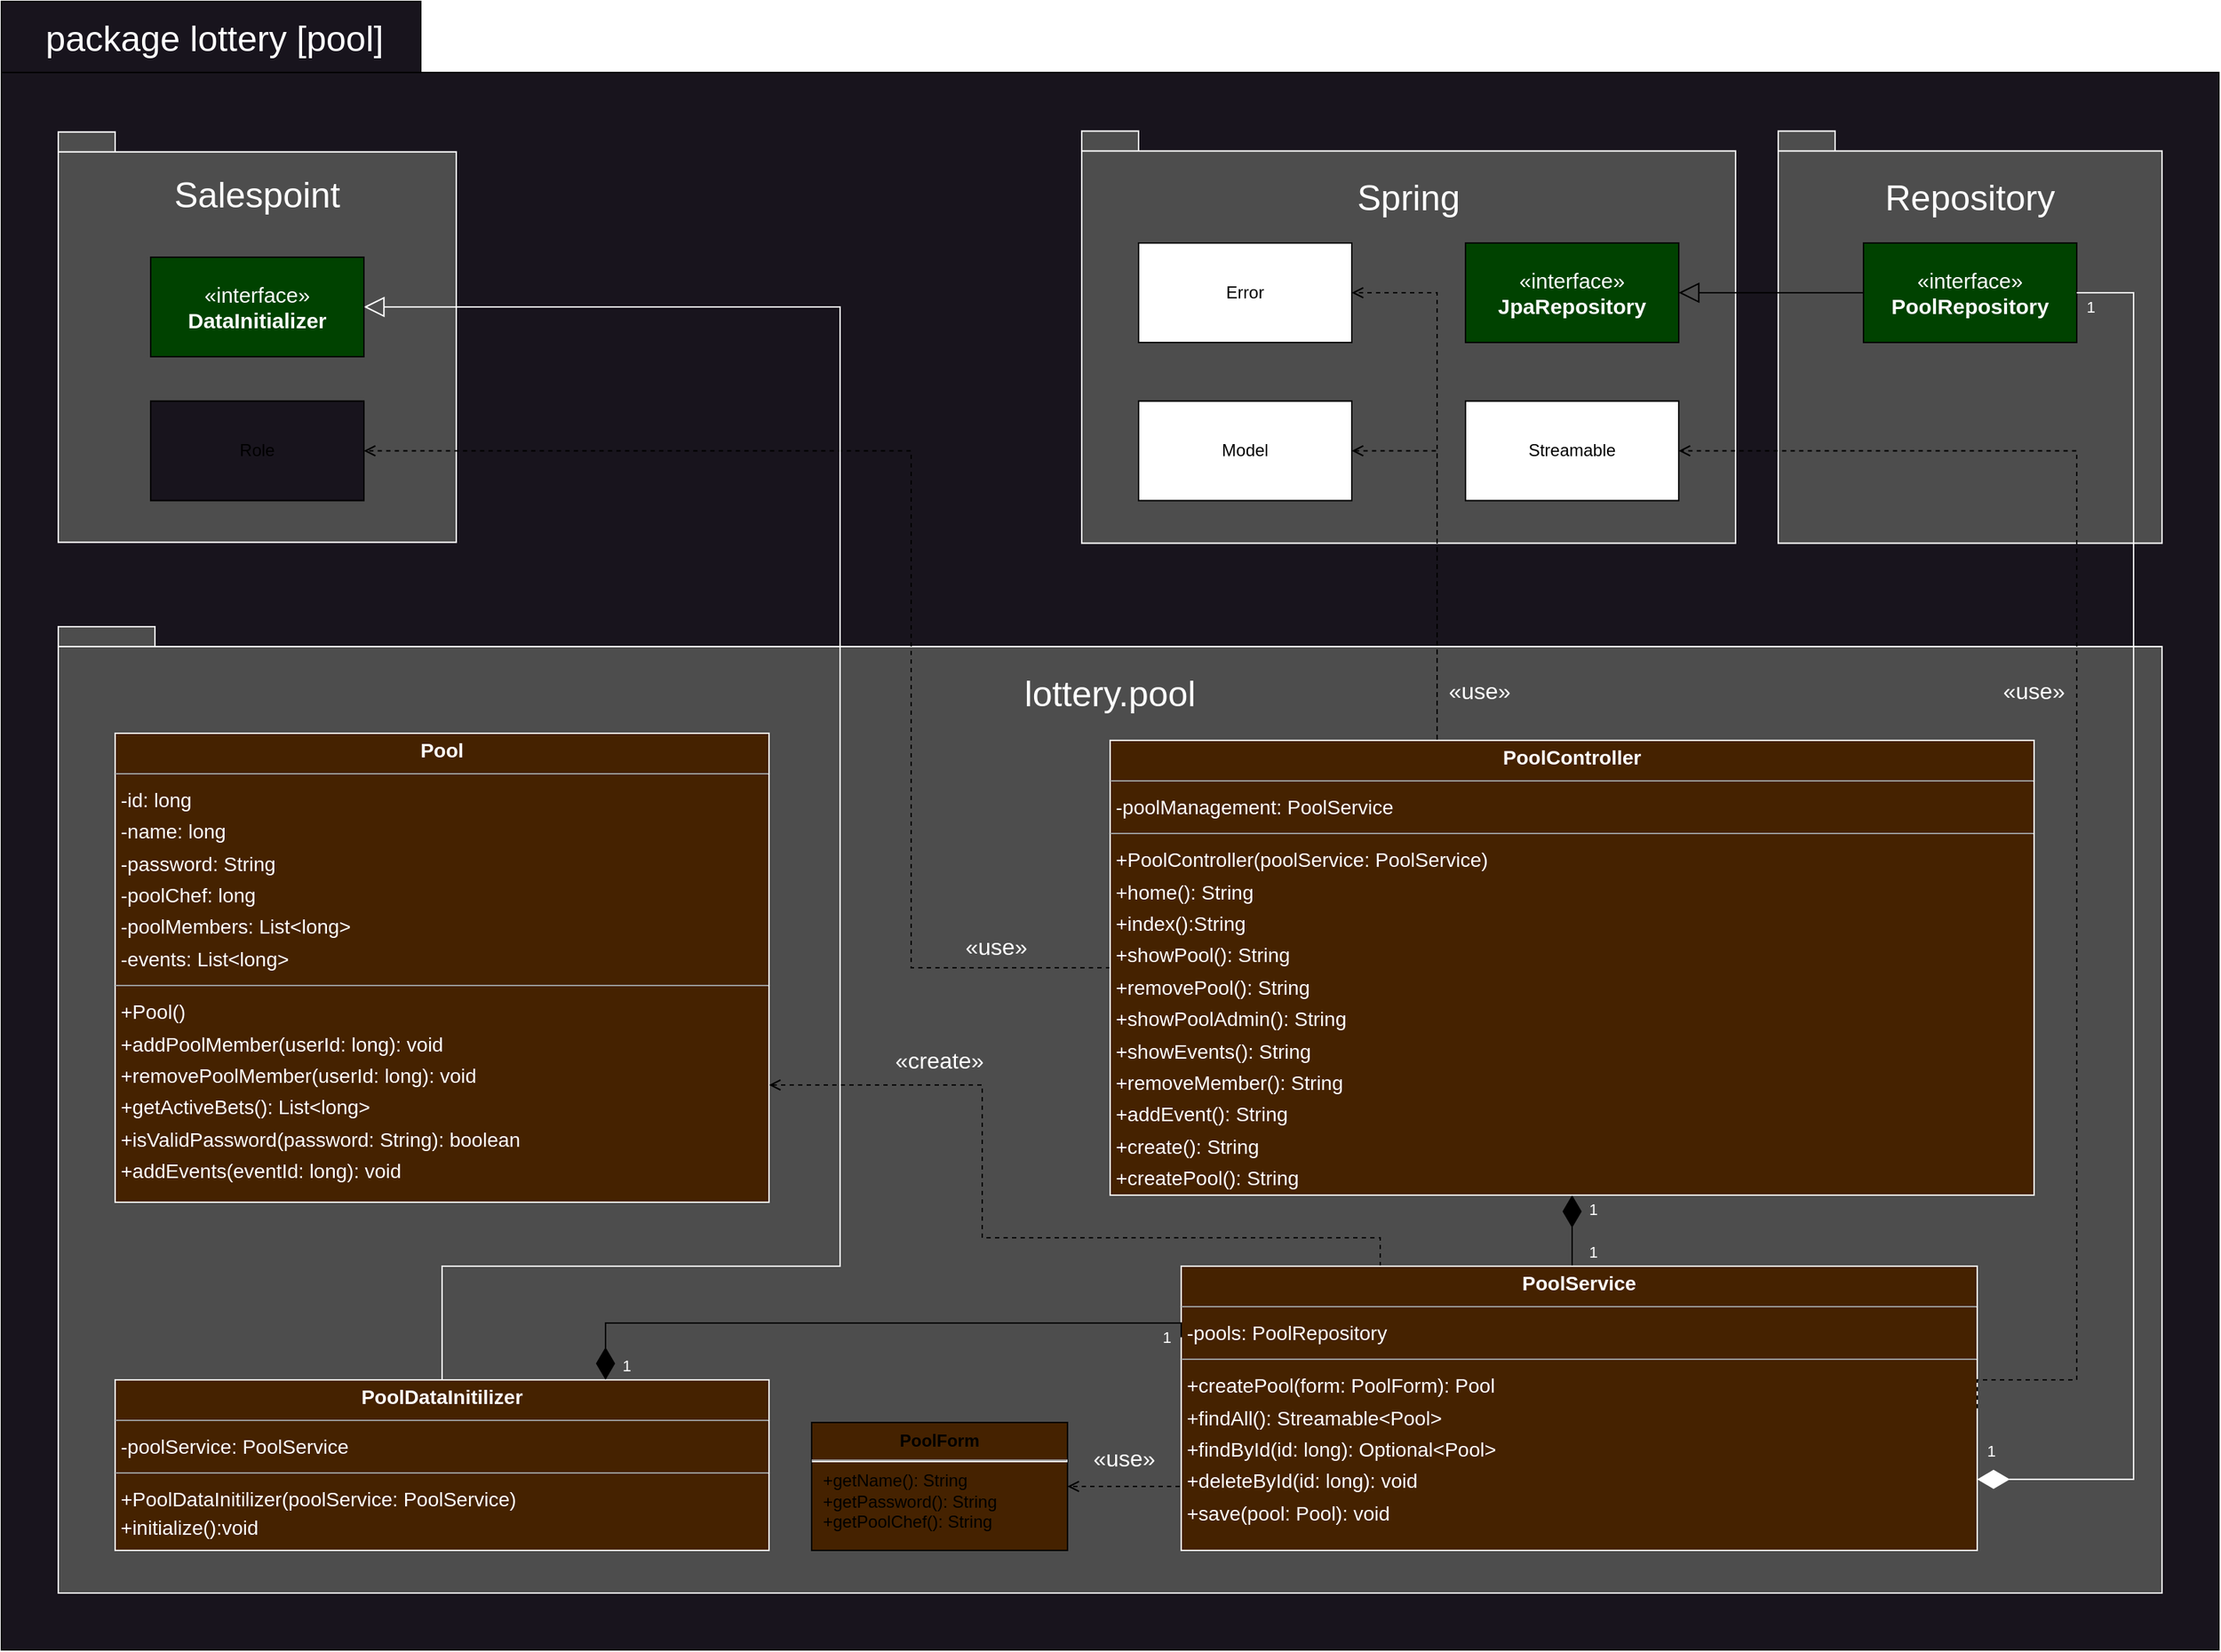<mxfile version="22.0.3" type="device">
  <diagram id="vglggvh8WUm3zItQZFIH" name="Página-1">
    <mxGraphModel dx="2065" dy="789" grid="1" gridSize="10" guides="1" tooltips="1" connect="1" arrows="1" fold="1" page="0" pageScale="1" pageWidth="827" pageHeight="1169" background="none" math="0" shadow="0">
      <root>
        <mxCell id="0" />
        <mxCell id="1" parent="0" />
        <mxCell id="mzTn6fQwnGePJBqGaF37-24" value="package" style="shape=folder;fontStyle=1;spacingTop=10;tabWidth=295;tabHeight=50;tabPosition=left;html=1;whiteSpace=wrap;fontSize=16;fillColor=#18141D;" parent="1" vertex="1">
          <mxGeometry x="-630" y="100" width="1560" height="1160" as="geometry" />
        </mxCell>
        <mxCell id="8zJ1fT2Ts9cd97_TS-OQ-8" value="&lt;p style=&quot;font-size: 25px;&quot;&gt;&lt;span style=&quot;font-weight: normal;&quot;&gt;Spring&lt;/span&gt;&lt;/p&gt;" style="shape=folder;fontStyle=0;spacingTop=0;tabWidth=40;tabHeight=14;tabPosition=left;html=1;whiteSpace=wrap;align=center;fillColor=#4D4D4D;strokeColor=#FFFFFF;fontColor=#ffffff;gradientColor=none;fontSize=25;verticalAlign=top;labelPosition=center;verticalLabelPosition=middle;horizontal=1;" parent="1" vertex="1">
          <mxGeometry x="130" y="191.25" width="460" height="290" as="geometry" />
        </mxCell>
        <mxCell id="8zJ1fT2Ts9cd97_TS-OQ-4" value="&lt;h3 style=&quot;font-size: 25px;&quot;&gt;&lt;span style=&quot;font-weight: normal;&quot;&gt;lottery.pool&lt;/span&gt;&lt;/h3&gt;" style="shape=folder;fontStyle=0;spacingTop=0;tabWidth=40;tabHeight=14;tabPosition=left;html=1;whiteSpace=wrap;align=center;fillColor=#4D4D4D;strokeColor=#FFFFFF;fontColor=#ffffff;gradientColor=none;verticalAlign=top;fontSize=25;" parent="1" vertex="1">
          <mxGeometry x="-590" y="540" width="1480" height="680" as="geometry" />
        </mxCell>
        <mxCell id="node9" value="&lt;p style=&quot;margin:0px;margin-top:4px;text-align:center;&quot;&gt;&lt;b&gt;Pool&lt;/b&gt;&lt;/p&gt;&lt;hr size=&quot;1&quot;&gt;&lt;p style=&quot;margin:0 0 0 4px;line-height:1.6;&quot;&gt;&lt;/p&gt;&lt;p style=&quot;margin:0 0 0 4px;line-height:1.6;&quot;&gt;-id: long&lt;/p&gt;&lt;p style=&quot;margin:0 0 0 4px;line-height:1.6;&quot;&gt;-name: long&lt;/p&gt;&lt;p style=&quot;margin:0 0 0 4px;line-height:1.6;&quot;&gt;-password: String&lt;/p&gt;&lt;p style=&quot;margin:0 0 0 4px;line-height:1.6;&quot;&gt;-poolChef: long&lt;/p&gt;&lt;p style=&quot;margin:0 0 0 4px;line-height:1.6;&quot;&gt;-poolMembers: List&amp;lt;long&amp;gt;&lt;/p&gt;&lt;p style=&quot;margin:0 0 0 4px;line-height:1.6;&quot;&gt;-events: List&amp;lt;long&amp;gt;&lt;/p&gt;&lt;hr size=&quot;1&quot;&gt;&lt;p style=&quot;margin:0 0 0 4px;line-height:1.6;&quot;&gt;+Pool()&lt;/p&gt;&lt;p style=&quot;margin:0 0 0 4px;line-height:1.6;&quot;&gt;+addPoolMember(userId: long): void&lt;/p&gt;&lt;p style=&quot;margin:0 0 0 4px;line-height:1.6;&quot;&gt;+removePoolMember(userId: long): void&lt;/p&gt;&lt;p style=&quot;margin:0 0 0 4px;line-height:1.6;&quot;&gt;+getActiveBets(): List&amp;lt;long&amp;gt;&lt;/p&gt;&lt;p style=&quot;margin:0 0 0 4px;line-height:1.6;&quot;&gt;+isValidPassword(password: String): boolean&lt;/p&gt;&lt;p style=&quot;margin:0 0 0 4px;line-height:1.6;&quot;&gt;+addEvents(eventId: long): void&lt;/p&gt;" style="verticalAlign=top;align=left;overflow=fill;fontSize=14;fontFamily=Helvetica;html=1;rounded=0;shadow=0;comic=0;labelBackgroundColor=none;strokeWidth=1;fillColor=#452200;strokeColor=#FFFFFF;fontColor=#FFFFFF;" parent="1" vertex="1">
          <mxGeometry x="-550" y="615" width="460" height="330" as="geometry" />
        </mxCell>
        <mxCell id="node2" value="&lt;p style=&quot;margin:0px;margin-top:4px;text-align:center;&quot;&gt;&lt;b&gt;PoolDataInitilizer&lt;/b&gt;&lt;/p&gt;&lt;hr size=&quot;1&quot;&gt;&lt;p style=&quot;margin:0 0 0 4px;line-height:1.6;&quot;&gt;-poolService: PoolService&lt;/p&gt;&lt;hr size=&quot;1&quot;&gt;&lt;p style=&quot;margin:0 0 0 4px;line-height:1.6;&quot;&gt;+PoolDataInitilizer(poolService: PoolService)&lt;/p&gt;&amp;nbsp;+initialize():void" style="verticalAlign=top;align=left;overflow=fill;fontSize=14;fontFamily=Helvetica;html=1;rounded=0;shadow=0;comic=0;labelBackgroundColor=none;strokeWidth=1;fillColor=#452200;strokeColor=#FFFFFF;fontColor=#FFFFFF;" parent="1" vertex="1">
          <mxGeometry x="-550" y="1070" width="460" height="120" as="geometry" />
        </mxCell>
        <mxCell id="8zJ1fT2Ts9cd97_TS-OQ-9" value="&lt;h3 style=&quot;font-size: 25px; line-height: 100%;&quot;&gt;&lt;span style=&quot;font-weight: normal;&quot;&gt;Salespoint&lt;/span&gt;&lt;/h3&gt;" style="shape=folder;fontStyle=1;spacingTop=0;tabWidth=40;tabHeight=14;tabPosition=left;html=1;whiteSpace=wrap;align=center;fillColor=#4D4D4D;strokeColor=#FFFFFF;fontColor=#ffffff;gradientColor=none;verticalAlign=top;" parent="1" vertex="1">
          <mxGeometry x="-590" y="191.88" width="280" height="288.75" as="geometry" />
        </mxCell>
        <mxCell id="mzTn6fQwnGePJBqGaF37-26" value="package lottery [pool]" style="text;html=1;strokeColor=none;fillColor=none;align=center;verticalAlign=middle;whiteSpace=wrap;rounded=0;fontSize=25;fontColor=#FFFFFF;" parent="1" vertex="1">
          <mxGeometry x="-610" y="110" width="260" height="30" as="geometry" />
        </mxCell>
        <mxCell id="CkOCGG3X0Mxz_AXUHwC7-9" style="edgeStyle=orthogonalEdgeStyle;rounded=0;orthogonalLoop=1;jettySize=auto;html=1;exitX=0.5;exitY=1;exitDx=0;exitDy=0;entryX=0.5;entryY=0;entryDx=0;entryDy=0;endArrow=none;endFill=0;startArrow=diamondThin;startFill=1;startSize=20;" parent="1" source="bStA27VDh5Stxu5rK82i-22" target="bStA27VDh5Stxu5rK82i-27" edge="1">
          <mxGeometry relative="1" as="geometry">
            <Array as="points">
              <mxPoint x="475" y="990" />
            </Array>
          </mxGeometry>
        </mxCell>
        <mxCell id="CkOCGG3X0Mxz_AXUHwC7-10" style="edgeStyle=orthogonalEdgeStyle;rounded=0;orthogonalLoop=1;jettySize=auto;html=1;entryX=1;entryY=0.5;entryDx=0;entryDy=0;exitX=0.75;exitY=0;exitDx=0;exitDy=0;dashed=1;endArrow=open;endFill=0;" parent="1" source="bStA27VDh5Stxu5rK82i-22" target="CkOCGG3X0Mxz_AXUHwC7-1" edge="1">
          <mxGeometry relative="1" as="geometry">
            <mxPoint x="210" y="620" as="sourcePoint" />
            <mxPoint x="270" y="330" as="targetPoint" />
            <Array as="points">
              <mxPoint x="380" y="620" />
              <mxPoint x="380" y="416" />
            </Array>
          </mxGeometry>
        </mxCell>
        <mxCell id="CkOCGG3X0Mxz_AXUHwC7-11" style="edgeStyle=orthogonalEdgeStyle;rounded=0;orthogonalLoop=1;jettySize=auto;html=1;entryX=1;entryY=0.5;entryDx=0;entryDy=0;exitX=0.5;exitY=0;exitDx=0;exitDy=0;dashed=1;endArrow=open;endFill=0;" parent="1" source="bStA27VDh5Stxu5rK82i-22" target="CkOCGG3X0Mxz_AXUHwC7-3" edge="1">
          <mxGeometry relative="1" as="geometry">
            <mxPoint x="210" y="620" as="sourcePoint" />
            <mxPoint x="270" y="235" as="targetPoint" />
            <Array as="points">
              <mxPoint x="380" y="620" />
              <mxPoint x="380" y="305" />
            </Array>
          </mxGeometry>
        </mxCell>
        <mxCell id="bGgTx23nz1tpjQN1W8Zy-10" style="edgeStyle=orthogonalEdgeStyle;rounded=0;orthogonalLoop=1;jettySize=auto;html=1;exitX=0;exitY=0.5;exitDx=0;exitDy=0;entryX=1;entryY=0.5;entryDx=0;entryDy=0;dashed=1;endArrow=open;endFill=0;" parent="1" source="bStA27VDh5Stxu5rK82i-22" target="CkOCGG3X0Mxz_AXUHwC7-5" edge="1">
          <mxGeometry relative="1" as="geometry">
            <Array as="points">
              <mxPoint x="10" y="780" />
              <mxPoint x="10" y="416" />
            </Array>
          </mxGeometry>
        </mxCell>
        <mxCell id="bStA27VDh5Stxu5rK82i-22" value="&lt;p style=&quot;margin:0px;margin-top:4px;text-align:center;&quot;&gt;&lt;b&gt;PoolController&lt;/b&gt;&lt;/p&gt;&lt;hr size=&quot;1&quot;&gt;&lt;p style=&quot;margin:0 0 0 4px;line-height:1.6;&quot;&gt;&lt;/p&gt;&lt;p style=&quot;margin:0 0 0 4px;line-height:1.6;&quot;&gt;-poolManagement: PoolService&lt;/p&gt;&lt;hr size=&quot;1&quot;&gt;&lt;p style=&quot;margin:0 0 0 4px;line-height:1.6;&quot;&gt;+PoolController(poolService: PoolService)&lt;/p&gt;&lt;p style=&quot;margin:0 0 0 4px;line-height:1.6;&quot;&gt;+home(): String&lt;/p&gt;&lt;p style=&quot;margin:0 0 0 4px;line-height:1.6;&quot;&gt;+index():String&lt;/p&gt;&lt;p style=&quot;margin:0 0 0 4px;line-height:1.6;&quot;&gt;+showPool(): String&lt;/p&gt;&lt;p style=&quot;margin:0 0 0 4px;line-height:1.6;&quot;&gt;+removePool(): String&lt;/p&gt;&lt;p style=&quot;margin:0 0 0 4px;line-height:1.6;&quot;&gt;+showPoolAdmin(): String&lt;/p&gt;&lt;p style=&quot;margin:0 0 0 4px;line-height:1.6;&quot;&gt;+showEvents(): String&lt;/p&gt;&lt;p style=&quot;margin:0 0 0 4px;line-height:1.6;&quot;&gt;+removeMember(): String&lt;/p&gt;&lt;p style=&quot;margin:0 0 0 4px;line-height:1.6;&quot;&gt;+addEvent(): String&lt;/p&gt;&lt;p style=&quot;margin:0 0 0 4px;line-height:1.6;&quot;&gt;+create(): String&lt;/p&gt;&lt;p style=&quot;margin:0 0 0 4px;line-height:1.6;&quot;&gt;+createPool(): String&lt;/p&gt;&lt;p style=&quot;margin:0 0 0 4px;line-height:1.6;&quot;&gt;&lt;br&gt;&lt;/p&gt;&lt;p style=&quot;margin:0 0 0 4px;line-height:1.6;&quot;&gt;&lt;br&gt;&lt;/p&gt;" style="verticalAlign=top;align=left;overflow=fill;fontSize=14;fontFamily=Helvetica;html=1;rounded=0;shadow=0;comic=0;labelBackgroundColor=none;strokeWidth=1;fillColor=#452200;strokeColor=#FFFFFF;fontColor=#FFFFFF;" parent="1" vertex="1">
          <mxGeometry x="150" y="620" width="650" height="320" as="geometry" />
        </mxCell>
        <mxCell id="bStA27VDh5Stxu5rK82i-28" style="edgeStyle=orthogonalEdgeStyle;rounded=0;orthogonalLoop=1;jettySize=auto;html=1;exitX=0;exitY=0.75;exitDx=0;exitDy=0;entryX=1;entryY=0.5;entryDx=0;entryDy=0;fontFamily=Helvetica;fontSize=14;fontColor=#FFFFFF;dashed=1;endArrow=open;endFill=0;" parent="1" source="bStA27VDh5Stxu5rK82i-27" edge="1" target="bGgTx23nz1tpjQN1W8Zy-4">
          <mxGeometry relative="1" as="geometry">
            <mxPoint x="270" y="1190" as="targetPoint" />
            <Array as="points">
              <mxPoint x="200" y="1145" />
            </Array>
          </mxGeometry>
        </mxCell>
        <mxCell id="CkOCGG3X0Mxz_AXUHwC7-13" style="edgeStyle=orthogonalEdgeStyle;rounded=0;orthogonalLoop=1;jettySize=auto;html=1;exitX=0.25;exitY=0;exitDx=0;exitDy=0;entryX=1;entryY=0.75;entryDx=0;entryDy=0;dashed=1;endArrow=open;endFill=0;" parent="1" source="bStA27VDh5Stxu5rK82i-27" target="node9" edge="1">
          <mxGeometry relative="1" as="geometry">
            <Array as="points">
              <mxPoint x="340" y="970" />
              <mxPoint x="60" y="970" />
              <mxPoint x="60" y="863" />
            </Array>
          </mxGeometry>
        </mxCell>
        <mxCell id="bStA27VDh5Stxu5rK82i-27" value="&lt;p style=&quot;margin:0px;margin-top:4px;text-align:center;&quot;&gt;&lt;b&gt;PoolService&lt;/b&gt;&lt;/p&gt;&lt;hr size=&quot;1&quot;&gt;&lt;p style=&quot;margin:0 0 0 4px;line-height:1.6;&quot;&gt;&lt;/p&gt;&lt;p style=&quot;margin:0 0 0 4px;line-height:1.6;&quot;&gt;-pools: PoolRepository&lt;/p&gt;&lt;hr size=&quot;1&quot;&gt;&lt;p style=&quot;margin:0 0 0 4px;line-height:1.6;&quot;&gt;+createPool(form: PoolForm): Pool&lt;/p&gt;&lt;p style=&quot;margin:0 0 0 4px;line-height:1.6;&quot;&gt;+findAll(): Streamable&amp;lt;Pool&amp;gt;&lt;/p&gt;&lt;p style=&quot;margin:0 0 0 4px;line-height:1.6;&quot;&gt;+findById(id: long): Optional&amp;lt;Pool&amp;gt;&lt;/p&gt;&lt;p style=&quot;margin:0 0 0 4px;line-height:1.6;&quot;&gt;+deleteById(id: long): void&lt;/p&gt;&lt;p style=&quot;margin:0 0 0 4px;line-height:1.6;&quot;&gt;+save(pool: Pool): void&lt;/p&gt;&lt;p style=&quot;margin:0 0 0 4px;line-height:1.6;&quot;&gt;&lt;br&gt;&lt;/p&gt;" style="verticalAlign=top;align=left;overflow=fill;fontSize=14;fontFamily=Helvetica;html=1;rounded=0;shadow=0;comic=0;labelBackgroundColor=none;strokeWidth=1;fillColor=#452200;strokeColor=#FFFFFF;fontColor=#FFFFFF;" parent="1" vertex="1">
          <mxGeometry x="200" y="990" width="560" height="200" as="geometry" />
        </mxCell>
        <mxCell id="CkOCGG3X0Mxz_AXUHwC7-1" value="Model" style="html=1;dropTarget=0;whiteSpace=wrap;" parent="1" vertex="1">
          <mxGeometry x="170" y="381.25" width="150" height="70" as="geometry" />
        </mxCell>
        <mxCell id="CkOCGG3X0Mxz_AXUHwC7-3" value="Error" style="html=1;dropTarget=0;whiteSpace=wrap;" parent="1" vertex="1">
          <mxGeometry x="170" y="270" width="150" height="70" as="geometry" />
        </mxCell>
        <mxCell id="CkOCGG3X0Mxz_AXUHwC7-5" value="Role" style="html=1;dropTarget=0;whiteSpace=wrap;fillColor=#18141D;" parent="1" vertex="1">
          <mxGeometry x="-525" y="381.25" width="150" height="70" as="geometry" />
        </mxCell>
        <mxCell id="CkOCGG3X0Mxz_AXUHwC7-14" style="edgeStyle=orthogonalEdgeStyle;rounded=0;orthogonalLoop=1;jettySize=auto;html=1;entryX=0;entryY=0.25;entryDx=0;entryDy=0;exitX=0.75;exitY=0;exitDx=0;exitDy=0;endArrow=none;endFill=0;startArrow=diamondThin;startFill=1;startSize=20;" parent="1" source="node2" target="bStA27VDh5Stxu5rK82i-27" edge="1">
          <mxGeometry relative="1" as="geometry">
            <Array as="points">
              <mxPoint x="-205" y="1030" />
              <mxPoint x="200" y="1030" />
            </Array>
            <mxPoint x="-250" y="1070" as="sourcePoint" />
            <mxPoint x="90" y="1110" as="targetPoint" />
          </mxGeometry>
        </mxCell>
        <mxCell id="bGgTx23nz1tpjQN1W8Zy-4" value="&lt;p style=&quot;margin:0px;margin-top:6px;text-align:center;&quot;&gt;&lt;b&gt;PoolForm&lt;/b&gt;&lt;/p&gt;&lt;hr&gt;&lt;p style=&quot;margin:0px;margin-left:8px;&quot;&gt;+getName(): String&lt;br&gt;+getPassword(): String&lt;/p&gt;&lt;p style=&quot;margin:0px;margin-left:8px;&quot;&gt;+getPoolChef(): String&lt;/p&gt;" style="align=left;overflow=fill;html=1;dropTarget=0;whiteSpace=wrap;fillColor=#452200;" parent="1" vertex="1">
          <mxGeometry x="-60" y="1100" width="180" height="90" as="geometry" />
        </mxCell>
        <mxCell id="bGgTx23nz1tpjQN1W8Zy-7" value="Streamable" style="html=1;dropTarget=0;whiteSpace=wrap;" parent="1" vertex="1">
          <mxGeometry x="400" y="381.25" width="150" height="70" as="geometry" />
        </mxCell>
        <mxCell id="E9ZNzeoQ4duZLAnOjKnc-1" value="«interface»&lt;br style=&quot;color: rgb(255, 255, 255); font-size: 12px;&quot;&gt;&lt;b&gt;JpaRepository&lt;/b&gt;" style="rounded=0;whiteSpace=wrap;html=1;fillColor=#004200;fontColor=#FCFCFC;fontSize=15;" vertex="1" parent="1">
          <mxGeometry x="400" y="270" width="150" height="70" as="geometry" />
        </mxCell>
        <mxCell id="E9ZNzeoQ4duZLAnOjKnc-3" value="" style="edgeStyle=orthogonalEdgeStyle;rounded=0;orthogonalLoop=1;jettySize=auto;html=1;fontFamily=Helvetica;fontSize=14;fontColor=#FFFFFF;strokeColor=#FFFFFF;entryX=1;entryY=0.5;entryDx=0;entryDy=0;endArrow=block;endFill=0;exitX=0.5;exitY=0;exitDx=0;exitDy=0;endSize=12;" edge="1" parent="1" source="node2" target="E9ZNzeoQ4duZLAnOjKnc-4">
          <mxGeometry relative="1" as="geometry">
            <Array as="points">
              <mxPoint x="-320" y="990" />
              <mxPoint x="-40" y="990" />
              <mxPoint x="-40" y="315" />
            </Array>
            <mxPoint x="-170" y="1080" as="sourcePoint" />
            <mxPoint x="-100" y="327.88" as="targetPoint" />
          </mxGeometry>
        </mxCell>
        <mxCell id="E9ZNzeoQ4duZLAnOjKnc-4" value="«interface»&lt;br style=&quot;color: rgb(255, 255, 255); font-size: 12px;&quot;&gt;&lt;b&gt;DataInitializer&lt;/b&gt;" style="rounded=0;whiteSpace=wrap;html=1;fillColor=#004200;fontColor=#FCFCFC;fontSize=15;" vertex="1" parent="1">
          <mxGeometry x="-525" y="280" width="150" height="70" as="geometry" />
        </mxCell>
        <mxCell id="E9ZNzeoQ4duZLAnOjKnc-5" value="&lt;p style=&quot;font-size: 25px;&quot;&gt;&lt;span style=&quot;font-weight: normal;&quot;&gt;Repository&lt;/span&gt;&lt;/p&gt;" style="shape=folder;fontStyle=0;spacingTop=0;tabWidth=40;tabHeight=14;tabPosition=left;html=1;whiteSpace=wrap;align=center;fillColor=#4D4D4D;strokeColor=#FFFFFF;fontColor=#ffffff;gradientColor=none;fontSize=25;verticalAlign=top;labelPosition=center;verticalLabelPosition=middle;horizontal=1;" vertex="1" parent="1">
          <mxGeometry x="620" y="191.25" width="270" height="290" as="geometry" />
        </mxCell>
        <mxCell id="E9ZNzeoQ4duZLAnOjKnc-7" style="edgeStyle=orthogonalEdgeStyle;rounded=0;orthogonalLoop=1;jettySize=auto;html=1;exitX=0;exitY=0.5;exitDx=0;exitDy=0;entryX=1;entryY=0.5;entryDx=0;entryDy=0;endArrow=block;endFill=0;endSize=12;" edge="1" parent="1" source="E9ZNzeoQ4duZLAnOjKnc-6" target="E9ZNzeoQ4duZLAnOjKnc-1">
          <mxGeometry relative="1" as="geometry" />
        </mxCell>
        <mxCell id="E9ZNzeoQ4duZLAnOjKnc-6" value="«interface»&lt;br style=&quot;color: rgb(255, 255, 255); font-size: 12px;&quot;&gt;&lt;b&gt;PoolRepository&lt;/b&gt;" style="rounded=0;whiteSpace=wrap;html=1;fillColor=#004200;fontColor=#FCFCFC;fontSize=15;" vertex="1" parent="1">
          <mxGeometry x="680" y="270" width="150" height="70" as="geometry" />
        </mxCell>
        <mxCell id="bStA27VDh5Stxu5rK82i-23" style="edgeStyle=orthogonalEdgeStyle;rounded=0;orthogonalLoop=1;jettySize=auto;html=1;fontFamily=Helvetica;fontSize=14;fontColor=#FFFFFF;strokeColor=#FFFFFF;entryX=1;entryY=0.5;entryDx=0;entryDy=0;endArrow=none;endFill=0;exitX=1;exitY=0.75;exitDx=0;exitDy=0;startArrow=diamondThin;startFill=1;startSize=20;" parent="1" source="bStA27VDh5Stxu5rK82i-27" target="E9ZNzeoQ4duZLAnOjKnc-6" edge="1">
          <mxGeometry relative="1" as="geometry">
            <Array as="points">
              <mxPoint x="870" y="1140" />
              <mxPoint x="870" y="305" />
            </Array>
            <mxPoint x="690" y="1245" as="sourcePoint" />
            <mxPoint x="820" y="316.25" as="targetPoint" />
          </mxGeometry>
        </mxCell>
        <mxCell id="bGgTx23nz1tpjQN1W8Zy-9" style="edgeStyle=orthogonalEdgeStyle;rounded=0;orthogonalLoop=1;jettySize=auto;html=1;exitX=1;exitY=0.5;exitDx=0;exitDy=0;entryX=1;entryY=0.5;entryDx=0;entryDy=0;dashed=1;endArrow=open;endFill=0;" parent="1" source="bStA27VDh5Stxu5rK82i-27" target="bGgTx23nz1tpjQN1W8Zy-7" edge="1">
          <mxGeometry relative="1" as="geometry">
            <Array as="points">
              <mxPoint x="830" y="1070" />
              <mxPoint x="830" y="416" />
            </Array>
          </mxGeometry>
        </mxCell>
        <mxCell id="E9ZNzeoQ4duZLAnOjKnc-12" value="1" style="text;html=1;strokeColor=none;fillColor=none;align=center;verticalAlign=middle;whiteSpace=wrap;rounded=0;fontSize=11;fontColor=#FFFFFF;" vertex="1" parent="1">
          <mxGeometry x="480" y="940" width="20" height="20" as="geometry" />
        </mxCell>
        <mxCell id="E9ZNzeoQ4duZLAnOjKnc-13" value="1" style="text;html=1;strokeColor=none;fillColor=none;align=center;verticalAlign=middle;whiteSpace=wrap;rounded=0;fontSize=11;fontColor=#FFFFFF;" vertex="1" parent="1">
          <mxGeometry x="480" y="970" width="20" height="20" as="geometry" />
        </mxCell>
        <mxCell id="E9ZNzeoQ4duZLAnOjKnc-14" value="1" style="text;html=1;strokeColor=none;fillColor=none;align=center;verticalAlign=middle;whiteSpace=wrap;rounded=0;fontSize=11;fontColor=#FFFFFF;" vertex="1" parent="1">
          <mxGeometry x="-200" y="1050" width="20" height="20" as="geometry" />
        </mxCell>
        <mxCell id="E9ZNzeoQ4duZLAnOjKnc-15" value="1" style="text;html=1;strokeColor=none;fillColor=none;align=center;verticalAlign=middle;whiteSpace=wrap;rounded=0;fontSize=11;fontColor=#FFFFFF;" vertex="1" parent="1">
          <mxGeometry x="180" y="1030" width="20" height="20" as="geometry" />
        </mxCell>
        <mxCell id="E9ZNzeoQ4duZLAnOjKnc-16" value="«use»" style="text;html=1;strokeColor=none;fillColor=none;align=center;verticalAlign=middle;whiteSpace=wrap;rounded=0;fontSize=16;fontColor=#FFFFFF;" vertex="1" parent="1">
          <mxGeometry x="40" y="750" width="60" height="30" as="geometry" />
        </mxCell>
        <mxCell id="E9ZNzeoQ4duZLAnOjKnc-17" value="«use»" style="text;html=1;strokeColor=none;fillColor=none;align=center;verticalAlign=middle;whiteSpace=wrap;rounded=0;fontSize=16;fontColor=#FFFFFF;" vertex="1" parent="1">
          <mxGeometry x="380" y="570" width="60" height="30" as="geometry" />
        </mxCell>
        <mxCell id="E9ZNzeoQ4duZLAnOjKnc-18" value="«use»" style="text;html=1;strokeColor=none;fillColor=none;align=center;verticalAlign=middle;whiteSpace=wrap;rounded=0;fontSize=16;fontColor=#FFFFFF;" vertex="1" parent="1">
          <mxGeometry x="770" y="570" width="60" height="30" as="geometry" />
        </mxCell>
        <mxCell id="E9ZNzeoQ4duZLAnOjKnc-19" value="1" style="text;html=1;strokeColor=none;fillColor=none;align=center;verticalAlign=middle;whiteSpace=wrap;rounded=0;fontSize=11;fontColor=#FFFFFF;" vertex="1" parent="1">
          <mxGeometry x="760" y="1110" width="20" height="20" as="geometry" />
        </mxCell>
        <mxCell id="E9ZNzeoQ4duZLAnOjKnc-20" value="1" style="text;html=1;strokeColor=none;fillColor=none;align=center;verticalAlign=middle;whiteSpace=wrap;rounded=0;fontSize=11;fontColor=#FFFFFF;" vertex="1" parent="1">
          <mxGeometry x="830" y="305" width="20" height="20" as="geometry" />
        </mxCell>
        <mxCell id="E9ZNzeoQ4duZLAnOjKnc-21" value="«create»" style="text;html=1;strokeColor=none;fillColor=none;align=center;verticalAlign=middle;whiteSpace=wrap;rounded=0;fontSize=16;fontColor=#FFFFFF;" vertex="1" parent="1">
          <mxGeometry y="830" width="60" height="30" as="geometry" />
        </mxCell>
        <mxCell id="E9ZNzeoQ4duZLAnOjKnc-22" value="«use»" style="text;html=1;strokeColor=none;fillColor=none;align=center;verticalAlign=middle;whiteSpace=wrap;rounded=0;fontSize=16;fontColor=#FFFFFF;" vertex="1" parent="1">
          <mxGeometry x="130" y="1110" width="60" height="30" as="geometry" />
        </mxCell>
      </root>
    </mxGraphModel>
  </diagram>
</mxfile>
